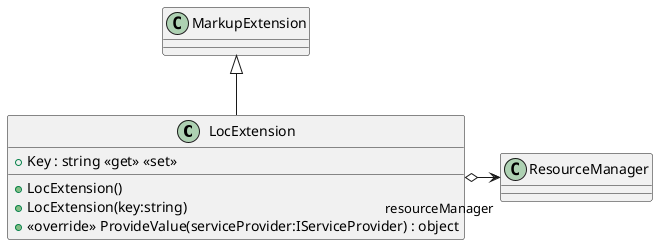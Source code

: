 @startuml
class LocExtension {
    + Key : string <<get>> <<set>>
    + LocExtension()
    + LocExtension(key:string)
    + <<override>> ProvideValue(serviceProvider:IServiceProvider) : object
}
MarkupExtension <|-- LocExtension
LocExtension o-> "resourceManager" ResourceManager
@enduml
